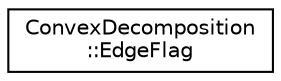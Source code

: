 digraph "Graphical Class Hierarchy"
{
  edge [fontname="Helvetica",fontsize="10",labelfontname="Helvetica",labelfontsize="10"];
  node [fontname="Helvetica",fontsize="10",shape=record];
  rankdir="LR";
  Node1 [label="ConvexDecomposition\l::EdgeFlag",height=0.2,width=0.4,color="black", fillcolor="white", style="filled",URL="$class_convex_decomposition_1_1_edge_flag.html"];
}
